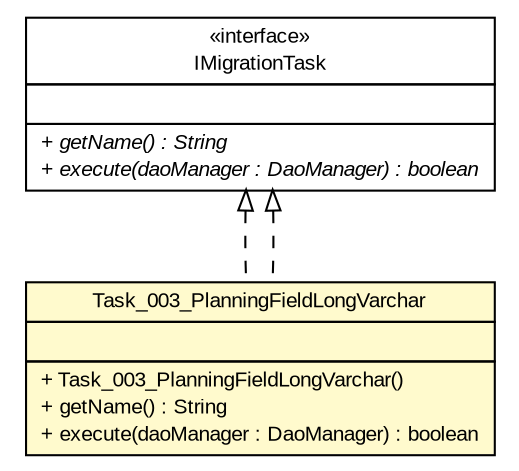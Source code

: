 #!/usr/local/bin/dot
#
# Class diagram 
# Generated by UMLGraph version R5_6-24-gf6e263 (http://www.umlgraph.org/)
#

digraph G {
	edge [fontname="arial",fontsize=10,labelfontname="arial",labelfontsize=10];
	node [fontname="arial",fontsize=10,shape=plaintext];
	nodesep=0.25;
	ranksep=0.5;
	// gov.sandia.cf.dao.migration.IMigrationTask
	c412489 [label=<<table title="gov.sandia.cf.dao.migration.IMigrationTask" border="0" cellborder="1" cellspacing="0" cellpadding="2" port="p" href="../IMigrationTask.html">
		<tr><td><table border="0" cellspacing="0" cellpadding="1">
<tr><td align="center" balign="center"> &#171;interface&#187; </td></tr>
<tr><td align="center" balign="center"> IMigrationTask </td></tr>
		</table></td></tr>
		<tr><td><table border="0" cellspacing="0" cellpadding="1">
<tr><td align="left" balign="left">  </td></tr>
		</table></td></tr>
		<tr><td><table border="0" cellspacing="0" cellpadding="1">
<tr><td align="left" balign="left"><font face="arial italic" point-size="10.0"> + getName() : String </font></td></tr>
<tr><td align="left" balign="left"><font face="arial italic" point-size="10.0"> + execute(daoManager : DaoManager) : boolean </font></td></tr>
		</table></td></tr>
		</table>>, URL="../IMigrationTask.html", fontname="arial", fontcolor="black", fontsize=10.0];
	// gov.sandia.cf.dao.migration.tasks.Task_003_PlanningFieldLongVarchar
	c412492 [label=<<table title="gov.sandia.cf.dao.migration.tasks.Task_003_PlanningFieldLongVarchar" border="0" cellborder="1" cellspacing="0" cellpadding="2" port="p" bgcolor="lemonChiffon" href="./Task_003_PlanningFieldLongVarchar.html">
		<tr><td><table border="0" cellspacing="0" cellpadding="1">
<tr><td align="center" balign="center"> Task_003_PlanningFieldLongVarchar </td></tr>
		</table></td></tr>
		<tr><td><table border="0" cellspacing="0" cellpadding="1">
<tr><td align="left" balign="left">  </td></tr>
		</table></td></tr>
		<tr><td><table border="0" cellspacing="0" cellpadding="1">
<tr><td align="left" balign="left"> + Task_003_PlanningFieldLongVarchar() </td></tr>
<tr><td align="left" balign="left"> + getName() : String </td></tr>
<tr><td align="left" balign="left"> + execute(daoManager : DaoManager) : boolean </td></tr>
		</table></td></tr>
		</table>>, URL="./Task_003_PlanningFieldLongVarchar.html", fontname="arial", fontcolor="black", fontsize=10.0];
	//gov.sandia.cf.dao.migration.tasks.Task_003_PlanningFieldLongVarchar implements gov.sandia.cf.dao.migration.IMigrationTask
	c412489:p -> c412492:p [dir=back,arrowtail=empty,style=dashed];
	//gov.sandia.cf.dao.migration.tasks.Task_003_PlanningFieldLongVarchar implements gov.sandia.cf.dao.migration.IMigrationTask
	c412489:p -> c412492:p [dir=back,arrowtail=empty,style=dashed];
}

